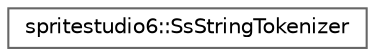 digraph "Graphical Class Hierarchy"
{
 // LATEX_PDF_SIZE
  bgcolor="transparent";
  edge [fontname=Helvetica,fontsize=10,labelfontname=Helvetica,labelfontsize=10];
  node [fontname=Helvetica,fontsize=10,shape=box,height=0.2,width=0.4];
  rankdir="LR";
  Node0 [id="Node000000",label="spritestudio6::SsStringTokenizer",height=0.2,width=0.4,color="grey40", fillcolor="white", style="filled",URL="$classspritestudio6_1_1_ss_string_tokenizer.html",tooltip=" "];
}
